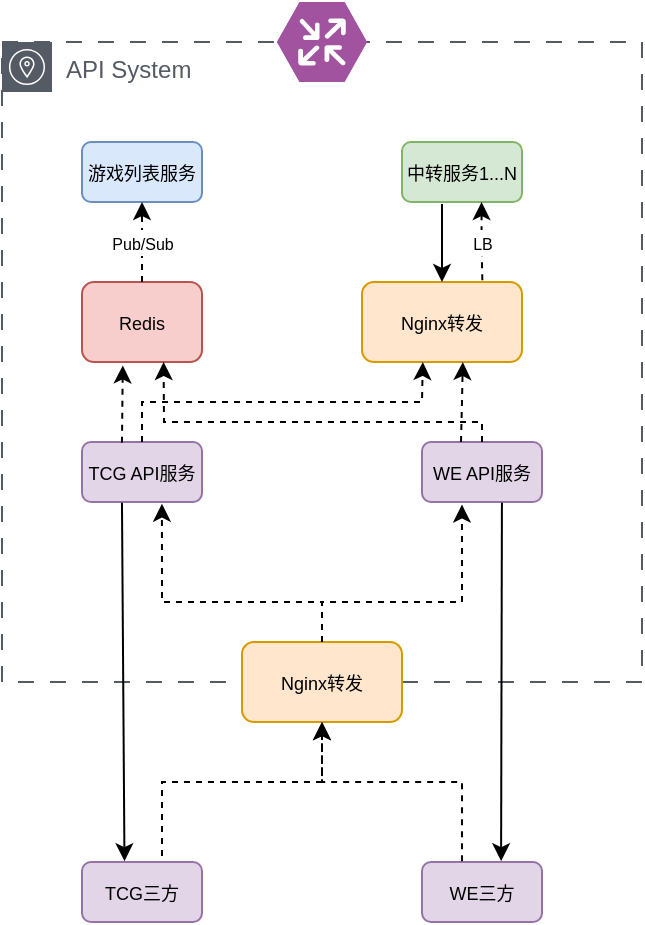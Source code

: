 <mxfile version="26.2.14">
  <diagram name="第 1 页" id="ZMwy50mZ1iB9Qospq7xE">
    <mxGraphModel dx="867" dy="-669" grid="1" gridSize="10" guides="1" tooltips="1" connect="1" arrows="1" fold="1" page="1" pageScale="1" pageWidth="827" pageHeight="1169" math="0" shadow="0">
      <root>
        <mxCell id="0" />
        <mxCell id="1" parent="0" />
        <mxCell id="oZGS_SfJE_ZFE-Jzg_C2-11" value="API System" style="sketch=0;outlineConnect=0;gradientColor=none;html=1;whiteSpace=wrap;fontSize=12;fontStyle=0;shape=mxgraph.aws4.group;grIcon=mxgraph.aws4.group_availability_zone;strokeColor=#545B64;fillColor=none;verticalAlign=top;align=left;spacingLeft=30;fontColor=#545B64;dashed=1;dashPattern=8 8;" vertex="1" parent="1">
          <mxGeometry x="220" y="2340" width="320" height="320" as="geometry" />
        </mxCell>
        <mxCell id="oZGS_SfJE_ZFE-Jzg_C2-12" value="" style="verticalLabelPosition=bottom;sketch=0;html=1;fillColor=#A153A0;strokeColor=#ffffff;verticalAlign=top;align=center;points=[[0,0.5,0],[0.125,0.25,0],[0.25,0,0],[0.5,0,0],[0.75,0,0],[0.875,0.25,0],[1,0.5,0],[0.875,0.75,0],[0.75,1,0],[0.5,1,0],[0.125,0.75,0]];pointerEvents=1;shape=mxgraph.cisco_safe.compositeIcon;bgIcon=mxgraph.cisco_safe.design.blank_device;resIcon=mxgraph.cisco_safe.design.router;" vertex="1" parent="1">
          <mxGeometry x="357.5" y="2320" width="45" height="40" as="geometry" />
        </mxCell>
        <mxCell id="oZGS_SfJE_ZFE-Jzg_C2-13" value="&lt;font style=&quot;font-size: 9px;&quot;&gt;游戏列表服务&lt;/font&gt;" style="rounded=1;whiteSpace=wrap;html=1;fillColor=#dae8fc;strokeColor=#6c8ebf;" vertex="1" parent="1">
          <mxGeometry x="260" y="2390" width="60" height="30" as="geometry" />
        </mxCell>
        <mxCell id="oZGS_SfJE_ZFE-Jzg_C2-14" value="&lt;font style=&quot;font-size: 9px;&quot;&gt;中转服务1...N&lt;/font&gt;" style="rounded=1;whiteSpace=wrap;html=1;fillColor=#d5e8d4;strokeColor=#82b366;" vertex="1" parent="1">
          <mxGeometry x="420" y="2390" width="60" height="30" as="geometry" />
        </mxCell>
        <mxCell id="oZGS_SfJE_ZFE-Jzg_C2-15" value="&lt;font style=&quot;font-size: 9px;&quot;&gt;Nginx转发&lt;/font&gt;" style="rounded=1;whiteSpace=wrap;html=1;fillColor=#ffe6cc;strokeColor=#d79b00;" vertex="1" parent="1">
          <mxGeometry x="400" y="2460" width="80" height="40" as="geometry" />
        </mxCell>
        <mxCell id="oZGS_SfJE_ZFE-Jzg_C2-16" value="&lt;font style=&quot;font-size: 9px;&quot;&gt;TCG API服务&lt;/font&gt;" style="rounded=1;whiteSpace=wrap;html=1;fillColor=#e1d5e7;strokeColor=#9673a6;" vertex="1" parent="1">
          <mxGeometry x="260" y="2540" width="60" height="30" as="geometry" />
        </mxCell>
        <mxCell id="oZGS_SfJE_ZFE-Jzg_C2-17" value="&lt;font style=&quot;font-size: 9px;&quot;&gt;WE API服务&lt;/font&gt;" style="rounded=1;whiteSpace=wrap;html=1;fillColor=#e1d5e7;strokeColor=#9673a6;" vertex="1" parent="1">
          <mxGeometry x="430" y="2540" width="60" height="30" as="geometry" />
        </mxCell>
        <mxCell id="oZGS_SfJE_ZFE-Jzg_C2-18" value="&lt;font style=&quot;font-size: 9px;&quot;&gt;Nginx转发&lt;/font&gt;" style="rounded=1;whiteSpace=wrap;html=1;fillColor=#ffe6cc;strokeColor=#d79b00;" vertex="1" parent="1">
          <mxGeometry x="340" y="2640" width="80" height="40" as="geometry" />
        </mxCell>
        <mxCell id="oZGS_SfJE_ZFE-Jzg_C2-19" value="&lt;font style=&quot;font-size: 9px;&quot;&gt;TCG三方&lt;/font&gt;" style="rounded=1;whiteSpace=wrap;html=1;fillColor=#e1d5e7;strokeColor=#9673a6;" vertex="1" parent="1">
          <mxGeometry x="260" y="2750" width="60" height="30" as="geometry" />
        </mxCell>
        <mxCell id="oZGS_SfJE_ZFE-Jzg_C2-20" value="&lt;font style=&quot;font-size: 9px;&quot;&gt;WE三方&lt;/font&gt;" style="rounded=1;whiteSpace=wrap;html=1;fillColor=#e1d5e7;strokeColor=#9673a6;" vertex="1" parent="1">
          <mxGeometry x="430" y="2750" width="60" height="30" as="geometry" />
        </mxCell>
        <mxCell id="oZGS_SfJE_ZFE-Jzg_C2-31" value="" style="endArrow=classic;html=1;rounded=0;entryX=0.333;entryY=1.043;entryDx=0;entryDy=0;entryPerimeter=0;dashed=1;" edge="1" parent="1" target="oZGS_SfJE_ZFE-Jzg_C2-17">
          <mxGeometry width="50" height="50" relative="1" as="geometry">
            <mxPoint x="380" y="2640" as="sourcePoint" />
            <mxPoint x="460" y="2560" as="targetPoint" />
            <Array as="points">
              <mxPoint x="380" y="2620" />
              <mxPoint x="450" y="2620" />
            </Array>
          </mxGeometry>
        </mxCell>
        <mxCell id="oZGS_SfJE_ZFE-Jzg_C2-32" value="" style="endArrow=classic;html=1;rounded=0;exitX=0.5;exitY=0;exitDx=0;exitDy=0;entryX=0.666;entryY=1.029;entryDx=0;entryDy=0;entryPerimeter=0;dashed=1;" edge="1" parent="1" source="oZGS_SfJE_ZFE-Jzg_C2-18" target="oZGS_SfJE_ZFE-Jzg_C2-16">
          <mxGeometry width="50" height="50" relative="1" as="geometry">
            <mxPoint x="420" y="2590" as="sourcePoint" />
            <mxPoint x="290" y="2560" as="targetPoint" />
            <Array as="points">
              <mxPoint x="380" y="2620" />
              <mxPoint x="300" y="2620" />
            </Array>
          </mxGeometry>
        </mxCell>
        <mxCell id="oZGS_SfJE_ZFE-Jzg_C2-33" value="" style="endArrow=classic;html=1;rounded=0;exitX=0.333;exitY=1.014;exitDx=0;exitDy=0;exitPerimeter=0;entryX=0.354;entryY=-0.014;entryDx=0;entryDy=0;entryPerimeter=0;" edge="1" parent="1" source="oZGS_SfJE_ZFE-Jzg_C2-16" target="oZGS_SfJE_ZFE-Jzg_C2-19">
          <mxGeometry width="50" height="50" relative="1" as="geometry">
            <mxPoint x="420" y="2550" as="sourcePoint" />
            <mxPoint x="290" y="2750" as="targetPoint" />
          </mxGeometry>
        </mxCell>
        <mxCell id="oZGS_SfJE_ZFE-Jzg_C2-34" value="" style="endArrow=classic;html=1;rounded=0;exitX=0.666;exitY=1.014;exitDx=0;exitDy=0;exitPerimeter=0;entryX=0.659;entryY=-0.014;entryDx=0;entryDy=0;entryPerimeter=0;" edge="1" parent="1" source="oZGS_SfJE_ZFE-Jzg_C2-17" target="oZGS_SfJE_ZFE-Jzg_C2-20">
          <mxGeometry width="50" height="50" relative="1" as="geometry">
            <mxPoint x="420" y="2550" as="sourcePoint" />
            <mxPoint x="460" y="2750" as="targetPoint" />
          </mxGeometry>
        </mxCell>
        <mxCell id="oZGS_SfJE_ZFE-Jzg_C2-35" value="" style="endArrow=classic;html=1;rounded=0;entryX=0.34;entryY=1.043;entryDx=0;entryDy=0;dashed=1;exitX=0.333;exitY=0.014;exitDx=0;exitDy=0;entryPerimeter=0;exitPerimeter=0;" edge="1" parent="1" source="oZGS_SfJE_ZFE-Jzg_C2-16" target="oZGS_SfJE_ZFE-Jzg_C2-46">
          <mxGeometry width="50" height="50" relative="1" as="geometry">
            <mxPoint x="300" y="2540" as="sourcePoint" />
            <mxPoint x="380" y="2500" as="targetPoint" />
            <Array as="points" />
          </mxGeometry>
        </mxCell>
        <mxCell id="oZGS_SfJE_ZFE-Jzg_C2-36" value="" style="endArrow=classic;html=1;rounded=0;exitX=0.325;exitY=0;exitDx=0;exitDy=0;exitPerimeter=0;dashed=1;entryX=0.63;entryY=1;entryDx=0;entryDy=0;entryPerimeter=0;" edge="1" parent="1" source="oZGS_SfJE_ZFE-Jzg_C2-17" target="oZGS_SfJE_ZFE-Jzg_C2-15">
          <mxGeometry width="50" height="50" relative="1" as="geometry">
            <mxPoint x="420" y="2520" as="sourcePoint" />
            <mxPoint x="390" y="2500" as="targetPoint" />
            <Array as="points">
              <mxPoint x="450" y="2520" />
            </Array>
          </mxGeometry>
        </mxCell>
        <mxCell id="oZGS_SfJE_ZFE-Jzg_C2-39" value="" style="endArrow=classic;html=1;rounded=0;entryX=0.5;entryY=1;entryDx=0;entryDy=0;exitX=0.63;exitY=-0.022;exitDx=0;exitDy=0;exitPerimeter=0;dashed=1;" edge="1" parent="1">
          <mxGeometry relative="1" as="geometry">
            <mxPoint x="460.18" y="2459.12" as="sourcePoint" />
            <mxPoint x="459.78" y="2420" as="targetPoint" />
            <Array as="points">
              <mxPoint x="459.78" y="2440" />
              <mxPoint x="459.78" y="2430" />
            </Array>
          </mxGeometry>
        </mxCell>
        <mxCell id="oZGS_SfJE_ZFE-Jzg_C2-40" value="&lt;font style=&quot;font-size: 8px;&quot;&gt;LB&lt;/font&gt;" style="edgeLabel;resizable=0;html=1;;align=center;verticalAlign=middle;" connectable="0" vertex="1" parent="oZGS_SfJE_ZFE-Jzg_C2-39">
          <mxGeometry relative="1" as="geometry" />
        </mxCell>
        <mxCell id="oZGS_SfJE_ZFE-Jzg_C2-41" value="" style="endArrow=classic;html=1;rounded=0;dashed=1;" edge="1" parent="1">
          <mxGeometry relative="1" as="geometry">
            <mxPoint x="300" y="2747" as="sourcePoint" />
            <mxPoint x="380" y="2680" as="targetPoint" />
            <Array as="points">
              <mxPoint x="300" y="2710" />
              <mxPoint x="380" y="2710" />
            </Array>
          </mxGeometry>
        </mxCell>
        <mxCell id="oZGS_SfJE_ZFE-Jzg_C2-43" value="" style="endArrow=classic;html=1;rounded=0;exitX=0.333;exitY=-0.014;exitDx=0;exitDy=0;exitPerimeter=0;dashed=1;" edge="1" parent="1" source="oZGS_SfJE_ZFE-Jzg_C2-20">
          <mxGeometry relative="1" as="geometry">
            <mxPoint x="390" y="2560" as="sourcePoint" />
            <mxPoint x="380" y="2680" as="targetPoint" />
            <Array as="points">
              <mxPoint x="450" y="2710" />
              <mxPoint x="380" y="2710" />
            </Array>
          </mxGeometry>
        </mxCell>
        <mxCell id="oZGS_SfJE_ZFE-Jzg_C2-45" value="" style="endArrow=classic;html=1;rounded=0;entryX=0.5;entryY=0;entryDx=0;entryDy=0;" edge="1" parent="1" target="oZGS_SfJE_ZFE-Jzg_C2-15">
          <mxGeometry width="50" height="50" relative="1" as="geometry">
            <mxPoint x="440" y="2421" as="sourcePoint" />
            <mxPoint x="460" y="2440" as="targetPoint" />
            <Array as="points">
              <mxPoint x="440" y="2430" />
              <mxPoint x="440" y="2440" />
            </Array>
          </mxGeometry>
        </mxCell>
        <mxCell id="oZGS_SfJE_ZFE-Jzg_C2-46" value="&lt;font style=&quot;font-size: 9px;&quot;&gt;Redis&lt;/font&gt;" style="rounded=1;whiteSpace=wrap;html=1;fillColor=#f8cecc;strokeColor=#b85450;" vertex="1" parent="1">
          <mxGeometry x="260" y="2460" width="60" height="40" as="geometry" />
        </mxCell>
        <mxCell id="oZGS_SfJE_ZFE-Jzg_C2-47" value="" style="endArrow=classic;html=1;rounded=0;entryX=0.38;entryY=1;entryDx=0;entryDy=0;dashed=1;exitX=0.5;exitY=0;exitDx=0;exitDy=0;entryPerimeter=0;" edge="1" parent="1" source="oZGS_SfJE_ZFE-Jzg_C2-16" target="oZGS_SfJE_ZFE-Jzg_C2-15">
          <mxGeometry width="50" height="50" relative="1" as="geometry">
            <mxPoint x="300" y="2550" as="sourcePoint" />
            <mxPoint x="300" y="2510" as="targetPoint" />
            <Array as="points">
              <mxPoint x="290" y="2520" />
              <mxPoint x="370" y="2520" />
              <mxPoint x="430" y="2520" />
            </Array>
          </mxGeometry>
        </mxCell>
        <mxCell id="oZGS_SfJE_ZFE-Jzg_C2-48" value="" style="endArrow=classic;html=1;rounded=0;exitX=0.5;exitY=0;exitDx=0;exitDy=0;dashed=1;entryX=0.68;entryY=1;entryDx=0;entryDy=0;entryPerimeter=0;" edge="1" parent="1" source="oZGS_SfJE_ZFE-Jzg_C2-17" target="oZGS_SfJE_ZFE-Jzg_C2-46">
          <mxGeometry width="50" height="50" relative="1" as="geometry">
            <mxPoint x="357.5" y="2540" as="sourcePoint" />
            <mxPoint x="297.5" y="2500" as="targetPoint" />
            <Array as="points">
              <mxPoint x="460" y="2530" />
              <mxPoint x="301" y="2530" />
            </Array>
          </mxGeometry>
        </mxCell>
        <mxCell id="oZGS_SfJE_ZFE-Jzg_C2-49" value="" style="endArrow=classic;html=1;rounded=0;exitX=0.5;exitY=0;exitDx=0;exitDy=0;entryX=0.5;entryY=1;entryDx=0;entryDy=0;dashed=1;" edge="1" parent="1" source="oZGS_SfJE_ZFE-Jzg_C2-46" target="oZGS_SfJE_ZFE-Jzg_C2-13">
          <mxGeometry relative="1" as="geometry">
            <mxPoint x="390" y="2560" as="sourcePoint" />
            <mxPoint x="490" y="2560" as="targetPoint" />
          </mxGeometry>
        </mxCell>
        <mxCell id="oZGS_SfJE_ZFE-Jzg_C2-50" value="&lt;font style=&quot;font-size: 8px;&quot;&gt;Pub/Sub&lt;/font&gt;" style="edgeLabel;resizable=0;html=1;;align=center;verticalAlign=middle;" connectable="0" vertex="1" parent="oZGS_SfJE_ZFE-Jzg_C2-49">
          <mxGeometry relative="1" as="geometry" />
        </mxCell>
      </root>
    </mxGraphModel>
  </diagram>
</mxfile>

